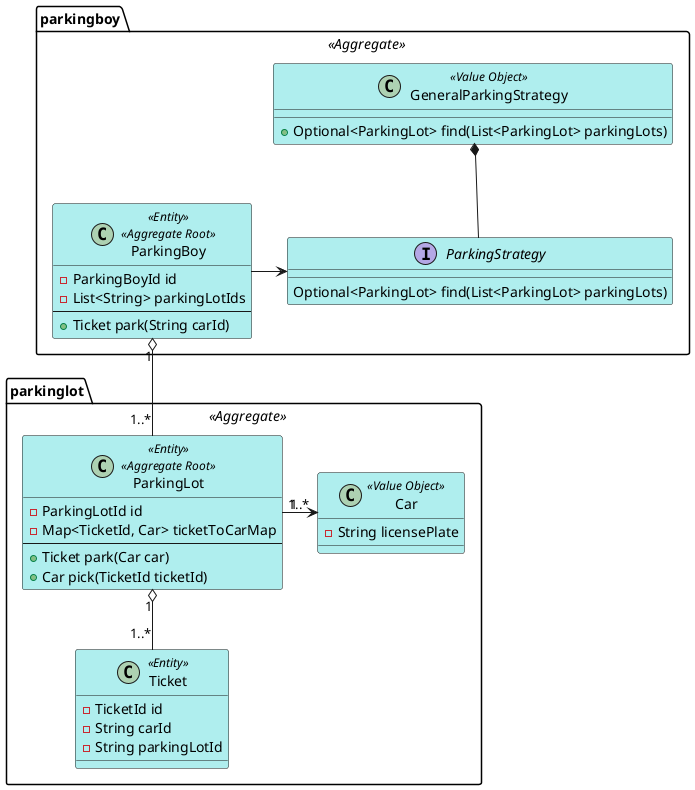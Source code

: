 @startuml parkinglot
skinparam Shadowing false
skinparam class {
    BackgroundColor PaleTurquoise 
    ArrowCollor SeaGreen
}

package parkingboy <<Aggregate>> {
    class ParkingBoy <<Entity>> <<Aggregate Root>>{
        -ParkingBoyId id
        -List<String> parkingLotIds
        --
        +Ticket park(String carId)
    }

    interface ParkingStrategy  {
        Optional<ParkingLot> find(List<ParkingLot> parkingLots)
    }

    class GeneralParkingStrategy <<Value Object>> {
        +Optional<ParkingLot> find(List<ParkingLot> parkingLots)
    }

    ParkingBoy -> ParkingStrategy
    GeneralParkingStrategy *-- ParkingStrategy
}


package parkinglot <<Aggregate>> {
    class ParkingLot <<Entity>> <<Aggregate Root>> {
        -ParkingLotId id
        -Map<TicketId, Car> ticketToCarMap
        --
        +Ticket park(Car car)
        +Car pick(TicketId ticketId)
    }

    class Ticket <<Entity>> {
        -TicketId id
        -String carId
        -String parkingLotId
    }

    class Car <<Value Object>> {
        -String licensePlate
    }

    ParkingLot "1" o-- "1..*" Ticket
    ParkingLot "1" -> "1..*" Car
}

ParkingBoy "1" o-- "1..*" ParkingLot

@enduml